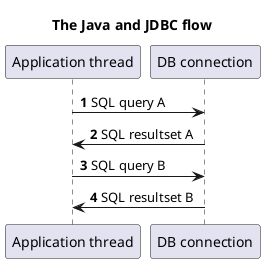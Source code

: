 {
  "sha1": "n1xpg2artveb3c15iuosun4ea3uzr0j",
  "insertion": {
    "when": "2024-06-04T17:28:38.123Z",
    "url": "https://github.com/plantuml/plantuml/issues/137",
    "user": "plantuml@gmail.com"
  }
}
@startuml
title The Java and JDBC flow
autonumber
"Application thread" -> "DB connection": SQL query A
"DB connection" -> "Application thread": SQL resultset A
"Application thread" -> "DB connection": SQL query B
"DB connection" -> "Application thread": SQL resultset B
@enduml
